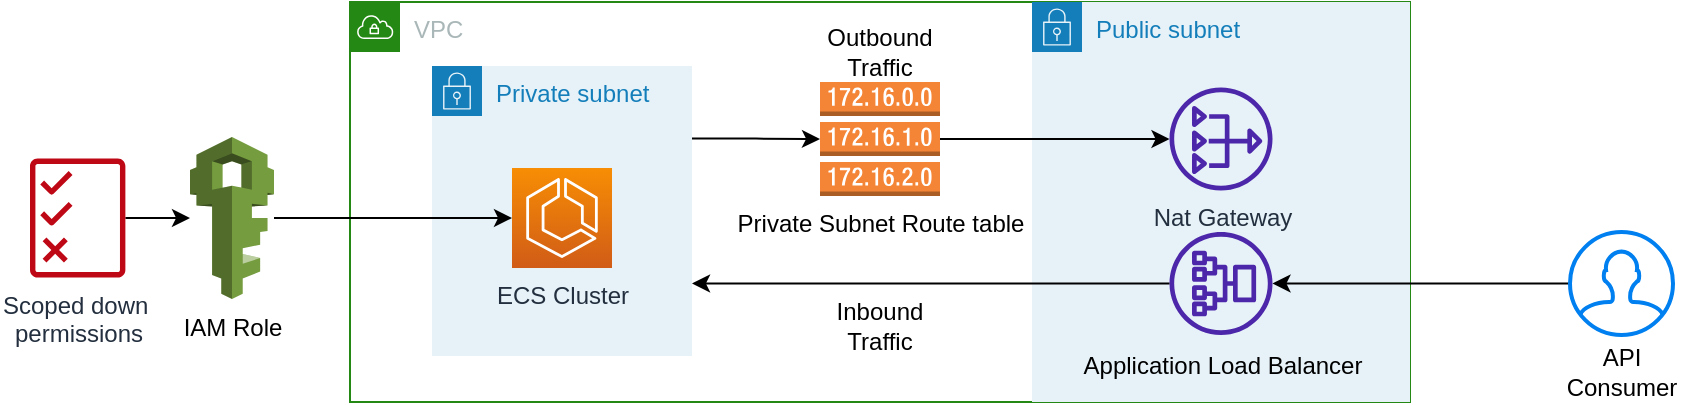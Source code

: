 <mxfile version="20.3.0" type="device"><diagram id="g1bcNWx6_890s1RZ2e-o" name="Page-1"><mxGraphModel dx="1018" dy="661" grid="1" gridSize="10" guides="1" tooltips="1" connect="1" arrows="1" fold="1" page="1" pageScale="1" pageWidth="850" pageHeight="1100" math="0" shadow="0"><root><mxCell id="0"/><mxCell id="1" parent="0"/><mxCell id="LH0Kp1DHy3CjK9oYGsGD-1" value="VPC" style="points=[[0,0],[0.25,0],[0.5,0],[0.75,0],[1,0],[1,0.25],[1,0.5],[1,0.75],[1,1],[0.75,1],[0.5,1],[0.25,1],[0,1],[0,0.75],[0,0.5],[0,0.25]];outlineConnect=0;gradientColor=none;html=1;whiteSpace=wrap;fontSize=12;fontStyle=0;container=1;pointerEvents=0;collapsible=0;recursiveResize=0;shape=mxgraph.aws4.group;grIcon=mxgraph.aws4.group_vpc;strokeColor=#248814;fillColor=none;verticalAlign=top;align=left;spacingLeft=30;fontColor=#AAB7B8;dashed=0;" vertex="1" parent="1"><mxGeometry x="270" y="330" width="530" height="200" as="geometry"/></mxCell><mxCell id="LH0Kp1DHy3CjK9oYGsGD-2" style="edgeStyle=orthogonalEdgeStyle;rounded=0;orthogonalLoop=1;jettySize=auto;html=1;exitX=1;exitY=0.25;exitDx=0;exitDy=0;" edge="1" parent="LH0Kp1DHy3CjK9oYGsGD-1" source="LH0Kp1DHy3CjK9oYGsGD-3" target="LH0Kp1DHy3CjK9oYGsGD-5"><mxGeometry relative="1" as="geometry"/></mxCell><mxCell id="LH0Kp1DHy3CjK9oYGsGD-3" value="Private subnet" style="points=[[0,0],[0.25,0],[0.5,0],[0.75,0],[1,0],[1,0.25],[1,0.5],[1,0.75],[1,1],[0.75,1],[0.5,1],[0.25,1],[0,1],[0,0.75],[0,0.5],[0,0.25]];outlineConnect=0;gradientColor=none;html=1;whiteSpace=wrap;fontSize=12;fontStyle=0;container=1;pointerEvents=0;collapsible=0;recursiveResize=0;shape=mxgraph.aws4.group;grIcon=mxgraph.aws4.group_security_group;grStroke=0;strokeColor=#147EBA;fillColor=#E6F2F8;verticalAlign=top;align=left;spacingLeft=30;fontColor=#147EBA;dashed=0;" vertex="1" parent="LH0Kp1DHy3CjK9oYGsGD-1"><mxGeometry x="41" y="32" width="130" height="145" as="geometry"/></mxCell><mxCell id="LH0Kp1DHy3CjK9oYGsGD-24" value="ECS Cluster" style="sketch=0;points=[[0,0,0],[0.25,0,0],[0.5,0,0],[0.75,0,0],[1,0,0],[0,1,0],[0.25,1,0],[0.5,1,0],[0.75,1,0],[1,1,0],[0,0.25,0],[0,0.5,0],[0,0.75,0],[1,0.25,0],[1,0.5,0],[1,0.75,0]];outlineConnect=0;fontColor=#232F3E;gradientColor=#F78E04;gradientDirection=north;fillColor=#D05C17;strokeColor=#ffffff;dashed=0;verticalLabelPosition=bottom;verticalAlign=top;align=center;html=1;fontSize=12;fontStyle=0;aspect=fixed;shape=mxgraph.aws4.resourceIcon;resIcon=mxgraph.aws4.ecs;" vertex="1" parent="LH0Kp1DHy3CjK9oYGsGD-3"><mxGeometry x="40" y="51" width="50" height="50" as="geometry"/></mxCell><mxCell id="LH0Kp1DHy3CjK9oYGsGD-5" value="Private Subnet Route table" style="outlineConnect=0;dashed=0;verticalLabelPosition=bottom;verticalAlign=top;align=center;html=1;shape=mxgraph.aws3.route_table;fillColor=#F58536;gradientColor=none;" vertex="1" parent="LH0Kp1DHy3CjK9oYGsGD-1"><mxGeometry x="235" y="40" width="60" height="57" as="geometry"/></mxCell><mxCell id="LH0Kp1DHy3CjK9oYGsGD-13" value="Public subnet" style="points=[[0,0],[0.25,0],[0.5,0],[0.75,0],[1,0],[1,0.25],[1,0.5],[1,0.75],[1,1],[0.75,1],[0.5,1],[0.25,1],[0,1],[0,0.75],[0,0.5],[0,0.25]];outlineConnect=0;gradientColor=none;html=1;whiteSpace=wrap;fontSize=12;fontStyle=0;container=1;pointerEvents=0;collapsible=0;recursiveResize=0;shape=mxgraph.aws4.group;grIcon=mxgraph.aws4.group_security_group;grStroke=0;strokeColor=#147EBA;fillColor=#E6F2F8;verticalAlign=top;align=left;spacingLeft=30;fontColor=#147EBA;dashed=0;" vertex="1" parent="LH0Kp1DHy3CjK9oYGsGD-1"><mxGeometry x="341" width="189" height="200" as="geometry"/></mxCell><mxCell id="LH0Kp1DHy3CjK9oYGsGD-6" value="Nat Gateway" style="sketch=0;outlineConnect=0;fontColor=#232F3E;gradientColor=none;fillColor=#4D27AA;strokeColor=none;dashed=0;verticalLabelPosition=bottom;verticalAlign=top;align=center;html=1;fontSize=12;fontStyle=0;aspect=fixed;pointerEvents=1;shape=mxgraph.aws4.nat_gateway;" vertex="1" parent="LH0Kp1DHy3CjK9oYGsGD-13"><mxGeometry x="68.75" y="42.75" width="51.5" height="51.5" as="geometry"/></mxCell><mxCell id="LH0Kp1DHy3CjK9oYGsGD-17" value="" style="group" vertex="1" connectable="0" parent="LH0Kp1DHy3CjK9oYGsGD-13"><mxGeometry x="14.5" y="115" width="160" height="81.5" as="geometry"/></mxCell><mxCell id="LH0Kp1DHy3CjK9oYGsGD-15" value="" style="sketch=0;outlineConnect=0;fontColor=#232F3E;gradientColor=none;fillColor=#4D27AA;strokeColor=none;dashed=0;verticalLabelPosition=bottom;verticalAlign=top;align=center;html=1;fontSize=12;fontStyle=0;aspect=fixed;pointerEvents=1;shape=mxgraph.aws4.application_load_balancer;rotation=90;" vertex="1" parent="LH0Kp1DHy3CjK9oYGsGD-17"><mxGeometry x="54.25" width="51.5" height="51.5" as="geometry"/></mxCell><mxCell id="LH0Kp1DHy3CjK9oYGsGD-16" value="Application Load Balancer" style="text;html=1;align=center;verticalAlign=middle;resizable=0;points=[];autosize=1;strokeColor=none;fillColor=none;" vertex="1" parent="LH0Kp1DHy3CjK9oYGsGD-17"><mxGeometry y="51.5" width="160" height="30" as="geometry"/></mxCell><mxCell id="LH0Kp1DHy3CjK9oYGsGD-7" style="edgeStyle=orthogonalEdgeStyle;rounded=0;orthogonalLoop=1;jettySize=auto;html=1;" edge="1" parent="LH0Kp1DHy3CjK9oYGsGD-1" source="LH0Kp1DHy3CjK9oYGsGD-5" target="LH0Kp1DHy3CjK9oYGsGD-6"><mxGeometry relative="1" as="geometry"/></mxCell><mxCell id="LH0Kp1DHy3CjK9oYGsGD-18" style="edgeStyle=orthogonalEdgeStyle;rounded=0;orthogonalLoop=1;jettySize=auto;html=1;entryX=1;entryY=0.75;entryDx=0;entryDy=0;" edge="1" parent="LH0Kp1DHy3CjK9oYGsGD-1" source="LH0Kp1DHy3CjK9oYGsGD-15" target="LH0Kp1DHy3CjK9oYGsGD-3"><mxGeometry relative="1" as="geometry"/></mxCell><mxCell id="LH0Kp1DHy3CjK9oYGsGD-19" value="Outbound Traffic" style="text;html=1;strokeColor=none;fillColor=none;align=center;verticalAlign=middle;whiteSpace=wrap;rounded=0;" vertex="1" parent="LH0Kp1DHy3CjK9oYGsGD-1"><mxGeometry x="235" y="10" width="60" height="30" as="geometry"/></mxCell><mxCell id="LH0Kp1DHy3CjK9oYGsGD-20" value="Inbound Traffic" style="text;html=1;strokeColor=none;fillColor=none;align=center;verticalAlign=middle;whiteSpace=wrap;rounded=0;" vertex="1" parent="LH0Kp1DHy3CjK9oYGsGD-1"><mxGeometry x="235" y="147" width="60" height="30" as="geometry"/></mxCell><mxCell id="LH0Kp1DHy3CjK9oYGsGD-8" style="edgeStyle=orthogonalEdgeStyle;rounded=0;orthogonalLoop=1;jettySize=auto;html=1;" edge="1" parent="1" source="LH0Kp1DHy3CjK9oYGsGD-9" target="LH0Kp1DHy3CjK9oYGsGD-10"><mxGeometry relative="1" as="geometry"/></mxCell><mxCell id="LH0Kp1DHy3CjK9oYGsGD-9" value="Scoped down&amp;nbsp;&lt;br&gt;permissions" style="sketch=0;outlineConnect=0;fontColor=#232F3E;gradientColor=none;fillColor=#BF0816;strokeColor=none;dashed=0;verticalLabelPosition=bottom;verticalAlign=top;align=center;html=1;fontSize=12;fontStyle=0;aspect=fixed;pointerEvents=1;shape=mxgraph.aws4.permissions;" vertex="1" parent="1"><mxGeometry x="110" y="408" width="47.69" height="60" as="geometry"/></mxCell><mxCell id="LH0Kp1DHy3CjK9oYGsGD-10" value="IAM Role" style="outlineConnect=0;dashed=0;verticalLabelPosition=bottom;verticalAlign=top;align=center;html=1;shape=mxgraph.aws3.iam;fillColor=#759C3E;gradientColor=none;" vertex="1" parent="1"><mxGeometry x="190" y="397.5" width="42" height="81" as="geometry"/></mxCell><mxCell id="LH0Kp1DHy3CjK9oYGsGD-11" style="edgeStyle=orthogonalEdgeStyle;rounded=0;orthogonalLoop=1;jettySize=auto;html=1;" edge="1" parent="1" source="LH0Kp1DHy3CjK9oYGsGD-10"><mxGeometry relative="1" as="geometry"><mxPoint x="351" y="438" as="targetPoint"/></mxGeometry></mxCell><mxCell id="LH0Kp1DHy3CjK9oYGsGD-22" style="edgeStyle=orthogonalEdgeStyle;rounded=0;orthogonalLoop=1;jettySize=auto;html=1;" edge="1" parent="1" source="LH0Kp1DHy3CjK9oYGsGD-21" target="LH0Kp1DHy3CjK9oYGsGD-15"><mxGeometry relative="1" as="geometry"/></mxCell><mxCell id="LH0Kp1DHy3CjK9oYGsGD-21" value="" style="html=1;verticalLabelPosition=bottom;align=center;labelBackgroundColor=#ffffff;verticalAlign=top;strokeWidth=2;strokeColor=#0080F0;shadow=0;dashed=0;shape=mxgraph.ios7.icons.user;" vertex="1" parent="1"><mxGeometry x="880" y="445" width="51.5" height="51.5" as="geometry"/></mxCell><mxCell id="LH0Kp1DHy3CjK9oYGsGD-23" value="API Consumer" style="text;html=1;strokeColor=none;fillColor=none;align=center;verticalAlign=middle;whiteSpace=wrap;rounded=0;" vertex="1" parent="1"><mxGeometry x="875.75" y="500" width="60" height="30" as="geometry"/></mxCell></root></mxGraphModel></diagram></mxfile>